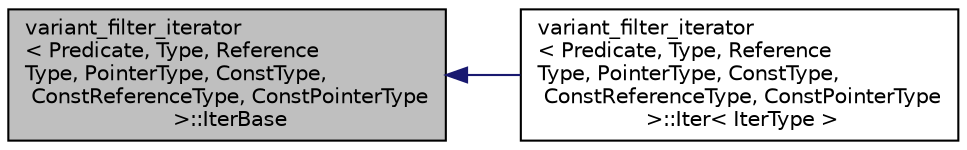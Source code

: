 digraph "variant_filter_iterator&lt; Predicate, Type, ReferenceType, PointerType, ConstType, ConstReferenceType, ConstPointerType &gt;::IterBase"
{
 // INTERACTIVE_SVG=YES
  edge [fontname="Helvetica",fontsize="10",labelfontname="Helvetica",labelfontsize="10"];
  node [fontname="Helvetica",fontsize="10",shape=record];
  rankdir="LR";
  Node1 [label="variant_filter_iterator\l\< Predicate, Type, Reference\lType, PointerType, ConstType,\l ConstReferenceType, ConstPointerType\l \>::IterBase",height=0.2,width=0.4,color="black", fillcolor="grey75", style="filled" fontcolor="black"];
  Node1 -> Node2 [dir="back",color="midnightblue",fontsize="10",style="solid",fontname="Helvetica"];
  Node2 [label="variant_filter_iterator\l\< Predicate, Type, Reference\lType, PointerType, ConstType,\l ConstReferenceType, ConstPointerType\l \>::Iter\< IterType \>",height=0.2,width=0.4,color="black", fillcolor="white", style="filled",URL="$structvariant__filter__iterator_1_1Iter.html",tooltip="The actual iterator object is held as a template parameter here. "];
}
